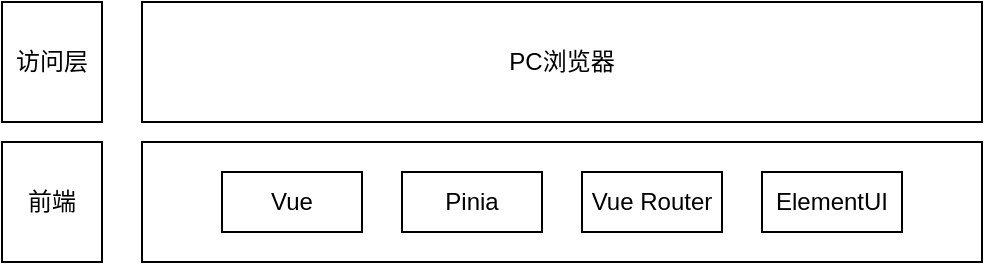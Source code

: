 <mxfile version="21.2.9" type="github">
  <diagram name="第 1 页" id="gowAeJeLTweQWPJeWf1h">
    <mxGraphModel dx="686" dy="384" grid="1" gridSize="10" guides="1" tooltips="1" connect="1" arrows="1" fold="1" page="1" pageScale="1" pageWidth="583" pageHeight="827" math="0" shadow="0">
      <root>
        <mxCell id="0" />
        <mxCell id="1" parent="0" />
        <mxCell id="Yw5uILtMvtEFI5OF6cG2-1" value="访问层" style="rounded=0;whiteSpace=wrap;html=1;" parent="1" vertex="1">
          <mxGeometry x="50" y="30" width="50" height="60" as="geometry" />
        </mxCell>
        <mxCell id="Yw5uILtMvtEFI5OF6cG2-2" value="PC浏览器" style="rounded=0;whiteSpace=wrap;html=1;" parent="1" vertex="1">
          <mxGeometry x="120" y="30" width="420" height="60" as="geometry" />
        </mxCell>
        <mxCell id="Yw5uILtMvtEFI5OF6cG2-3" value="前端" style="rounded=0;whiteSpace=wrap;html=1;" parent="1" vertex="1">
          <mxGeometry x="50" y="100" width="50" height="60" as="geometry" />
        </mxCell>
        <mxCell id="Yw5uILtMvtEFI5OF6cG2-4" value="" style="rounded=0;whiteSpace=wrap;html=1;" parent="1" vertex="1">
          <mxGeometry x="120" y="100" width="420" height="60" as="geometry" />
        </mxCell>
        <mxCell id="Yw5uILtMvtEFI5OF6cG2-5" value="Vue" style="rounded=0;whiteSpace=wrap;html=1;" parent="1" vertex="1">
          <mxGeometry x="160" y="115" width="70" height="30" as="geometry" />
        </mxCell>
        <mxCell id="Yw5uILtMvtEFI5OF6cG2-6" value="ElementUI" style="rounded=0;whiteSpace=wrap;html=1;" parent="1" vertex="1">
          <mxGeometry x="430" y="115" width="70" height="30" as="geometry" />
        </mxCell>
        <mxCell id="ZB8pXx9DZRXZiF8Oz1ir-1" value="Pinia" style="rounded=0;whiteSpace=wrap;html=1;" vertex="1" parent="1">
          <mxGeometry x="250" y="115" width="70" height="30" as="geometry" />
        </mxCell>
        <mxCell id="ZB8pXx9DZRXZiF8Oz1ir-2" value="Vue Router" style="rounded=0;whiteSpace=wrap;html=1;" vertex="1" parent="1">
          <mxGeometry x="340" y="115" width="70" height="30" as="geometry" />
        </mxCell>
      </root>
    </mxGraphModel>
  </diagram>
</mxfile>
